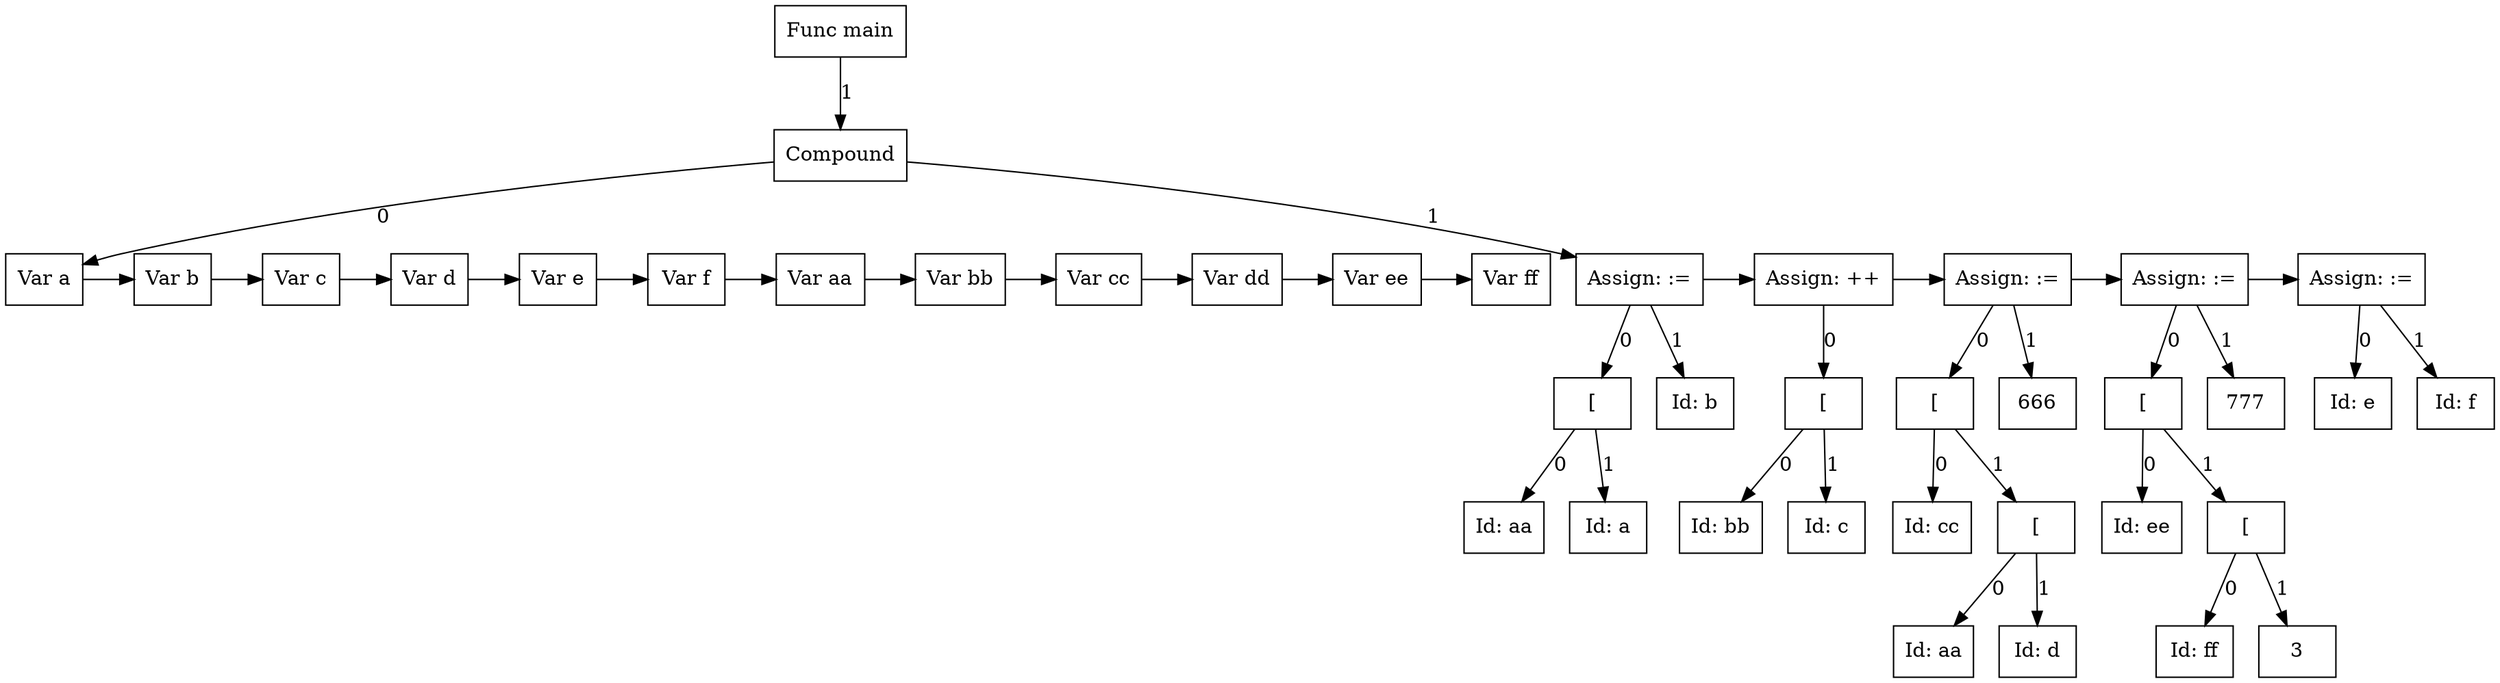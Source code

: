 digraph G {
node39 [label="Func main"; shape=box];
subgraph childNames_39 {
rankdir="LR"; rank="same"; ordering=out
node38 [label="Compound"; shape=box];
}

subgraph childPtrs_39 {
rankdir="TB";
node39 -> node38 [label="1"];
}

subgraph childNames_38 {
rankdir="LR"; rank="same"; ordering=out
node0 [label="Var a"; shape=box];
node16 [label="Assign: :="; shape=box];
}

subgraph childPtrs_38 {
rankdir="TB";
node38 -> node0 [label="0"];
node38 -> node16 [label="1"];
}

subgraph SibNames_0 {
rankdir="LR"; rank="same";
node0 [label="Var a"; shape=box];
node1 [label="Var b"; shape=box];
node2 [label="Var c"; shape=box];
node3 [label="Var d"; shape=box];
node4 [label="Var e"; shape=box];
node5 [label="Var f"; shape=box];
node6 [label="Var aa"; shape=box];
node7 [label="Var bb"; shape=box];
node8 [label="Var cc"; shape=box];
node9 [label="Var dd"; shape=box];
node10 [label="Var ee"; shape=box];
node11 [label="Var ff"; shape=box];
}

subgraph SibPtrs_0 {
rankdir="LR";
node0 -> node1;
node1 -> node2;
node2 -> node3;
node3 -> node4;
node4 -> node5;
node5 -> node6;
node6 -> node7;
node7 -> node8;
node8 -> node9;
node9 -> node10;
node10 -> node11;
}

subgraph childNames_16 {
rankdir="LR"; rank="same"; ordering=out
node13 [label="["; shape=box];
node15 [label="Id: b"; shape=box];
}

subgraph childPtrs_16 {
rankdir="TB";
node16 -> node13 [label="0"];
node16 -> node15 [label="1"];
}

subgraph childNames_13 {
rankdir="LR"; rank="same"; ordering=out
node14 [label="Id: aa"; shape=box];
node12 [label="Id: a"; shape=box];
}

subgraph childPtrs_13 {
rankdir="TB";
node13 -> node14 [label="0"];
node13 -> node12 [label="1"];
}

subgraph SibNames_16 {
rankdir="LR"; rank="same";
node16 [label="Assign: :="; shape=box];
node20 [label="Assign: ++"; shape=box];
node27 [label="Assign: :="; shape=box];
node34 [label="Assign: :="; shape=box];
node37 [label="Assign: :="; shape=box];
}

subgraph SibPtrs_16 {
rankdir="LR";
node16 -> node20;
node20 -> node27;
node27 -> node34;
node34 -> node37;
}

subgraph childNames_20 {
rankdir="LR"; rank="same"; ordering=out
node18 [label="["; shape=box];
}

subgraph childPtrs_20 {
rankdir="TB";
node20 -> node18 [label="0"];
}

subgraph childNames_18 {
rankdir="LR"; rank="same"; ordering=out
node19 [label="Id: bb"; shape=box];
node17 [label="Id: c"; shape=box];
}

subgraph childPtrs_18 {
rankdir="TB";
node18 -> node19 [label="0"];
node18 -> node17 [label="1"];
}

subgraph childNames_27 {
rankdir="LR"; rank="same"; ordering=out
node24 [label="["; shape=box];
node26 [label="666"; shape=box];
}

subgraph childPtrs_27 {
rankdir="TB";
node27 -> node24 [label="0"];
node27 -> node26 [label="1"];
}

subgraph childNames_24 {
rankdir="LR"; rank="same"; ordering=out
node25 [label="Id: cc"; shape=box];
node22 [label="["; shape=box];
}

subgraph childPtrs_24 {
rankdir="TB";
node24 -> node25 [label="0"];
node24 -> node22 [label="1"];
}

subgraph childNames_22 {
rankdir="LR"; rank="same"; ordering=out
node23 [label="Id: aa"; shape=box];
node21 [label="Id: d"; shape=box];
}

subgraph childPtrs_22 {
rankdir="TB";
node22 -> node23 [label="0"];
node22 -> node21 [label="1"];
}

subgraph childNames_34 {
rankdir="LR"; rank="same"; ordering=out
node31 [label="["; shape=box];
node33 [label="777"; shape=box];
}

subgraph childPtrs_34 {
rankdir="TB";
node34 -> node31 [label="0"];
node34 -> node33 [label="1"];
}

subgraph childNames_31 {
rankdir="LR"; rank="same"; ordering=out
node32 [label="Id: ee"; shape=box];
node29 [label="["; shape=box];
}

subgraph childPtrs_31 {
rankdir="TB";
node31 -> node32 [label="0"];
node31 -> node29 [label="1"];
}

subgraph childNames_29 {
rankdir="LR"; rank="same"; ordering=out
node30 [label="Id: ff"; shape=box];
node28 [label="3"; shape=box];
}

subgraph childPtrs_29 {
rankdir="TB";
node29 -> node30 [label="0"];
node29 -> node28 [label="1"];
}

subgraph childNames_37 {
rankdir="LR"; rank="same"; ordering=out
node35 [label="Id: e"; shape=box];
node36 [label="Id: f"; shape=box];
}

subgraph childPtrs_37 {
rankdir="TB";
node37 -> node35 [label="0"];
node37 -> node36 [label="1"];
}

}
